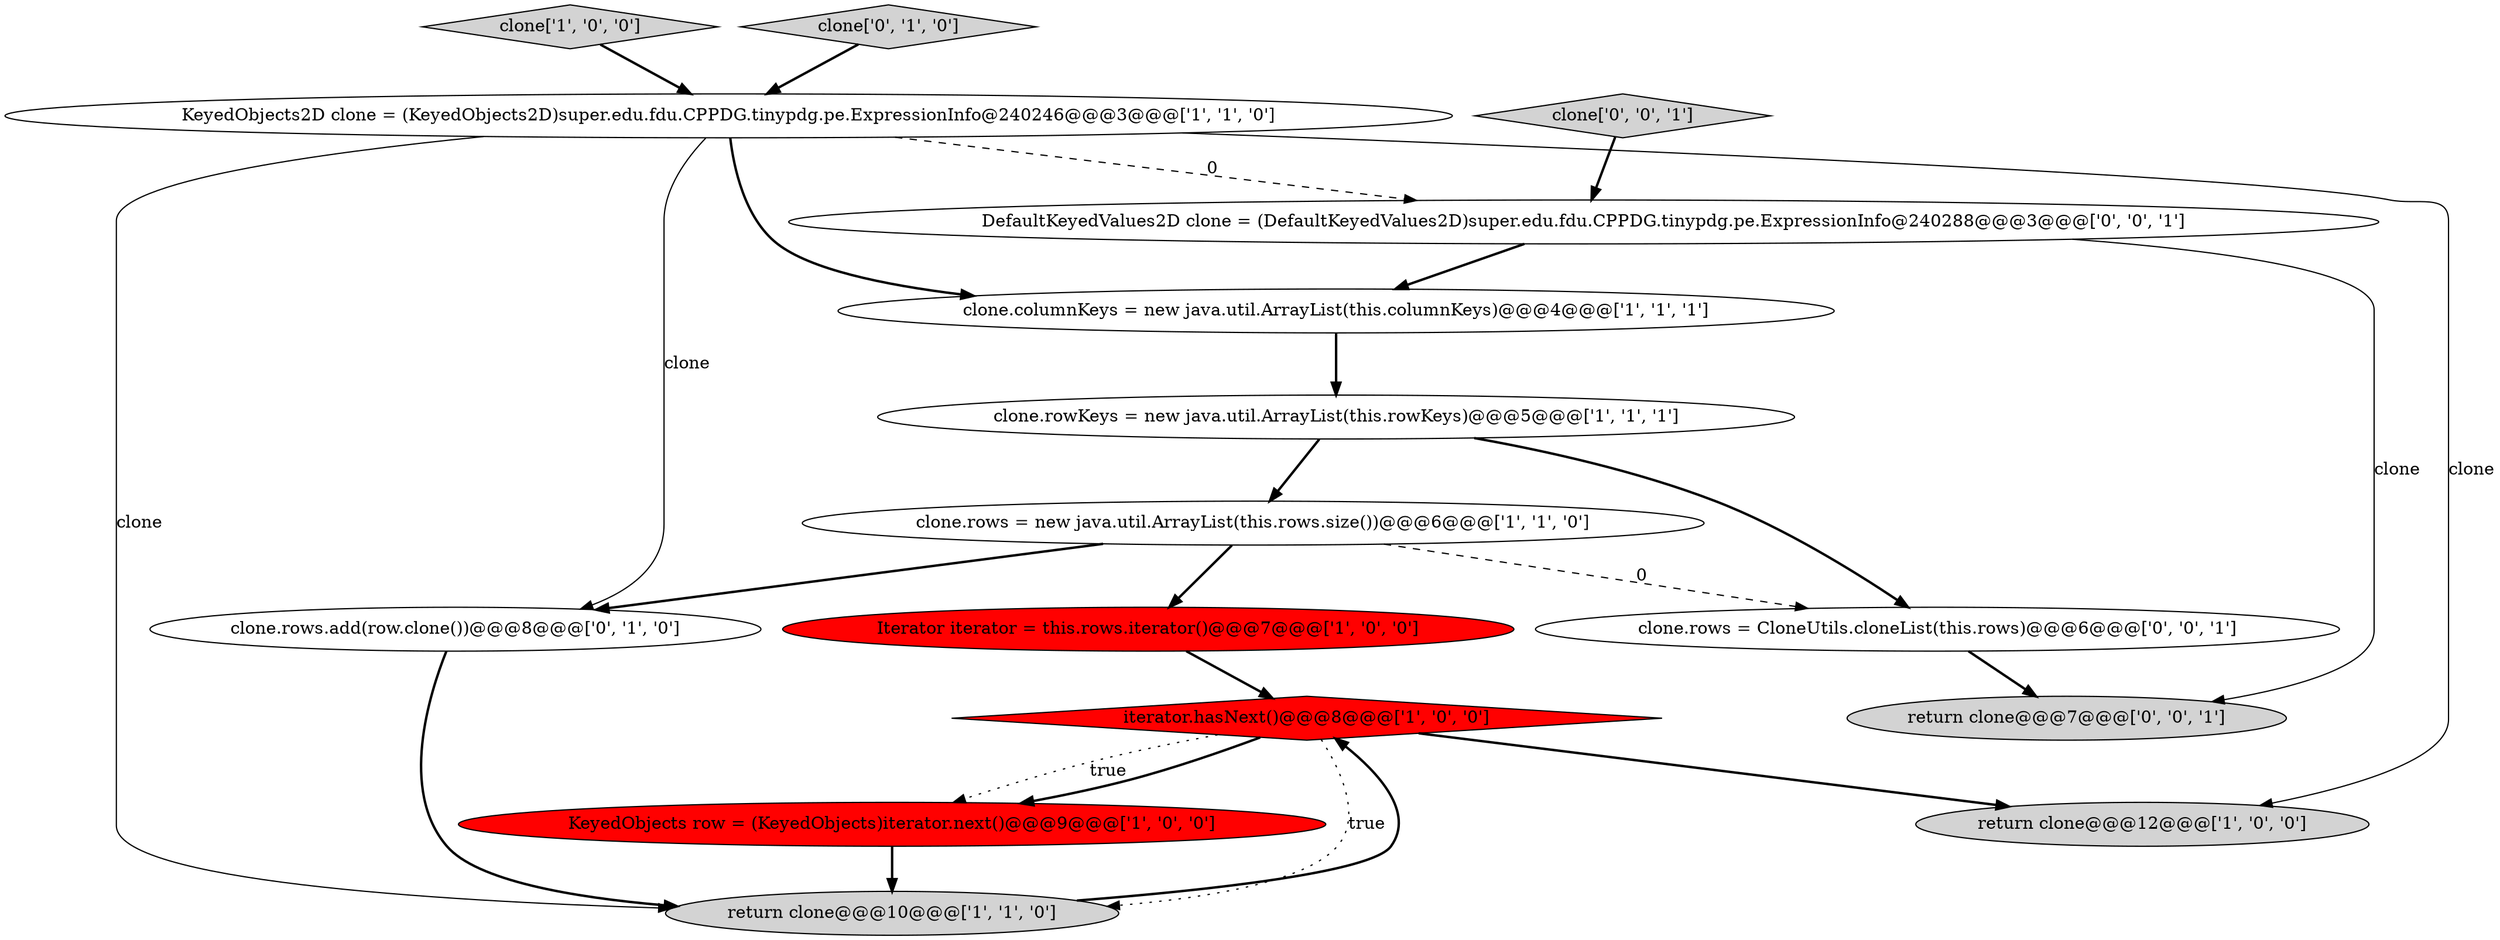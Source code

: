 digraph {
9 [style = filled, label = "Iterator iterator = this.rows.iterator()@@@7@@@['1', '0', '0']", fillcolor = red, shape = ellipse image = "AAA1AAABBB1BBB"];
11 [style = filled, label = "clone.rows.add(row.clone())@@@8@@@['0', '1', '0']", fillcolor = white, shape = ellipse image = "AAA0AAABBB2BBB"];
12 [style = filled, label = "clone.rows = CloneUtils.cloneList(this.rows)@@@6@@@['0', '0', '1']", fillcolor = white, shape = ellipse image = "AAA0AAABBB3BBB"];
2 [style = filled, label = "clone.rows = new java.util.ArrayList(this.rows.size())@@@6@@@['1', '1', '0']", fillcolor = white, shape = ellipse image = "AAA0AAABBB1BBB"];
3 [style = filled, label = "clone.rowKeys = new java.util.ArrayList(this.rowKeys)@@@5@@@['1', '1', '1']", fillcolor = white, shape = ellipse image = "AAA0AAABBB1BBB"];
0 [style = filled, label = "return clone@@@12@@@['1', '0', '0']", fillcolor = lightgray, shape = ellipse image = "AAA0AAABBB1BBB"];
13 [style = filled, label = "return clone@@@7@@@['0', '0', '1']", fillcolor = lightgray, shape = ellipse image = "AAA0AAABBB3BBB"];
14 [style = filled, label = "DefaultKeyedValues2D clone = (DefaultKeyedValues2D)super.edu.fdu.CPPDG.tinypdg.pe.ExpressionInfo@240288@@@3@@@['0', '0', '1']", fillcolor = white, shape = ellipse image = "AAA0AAABBB3BBB"];
15 [style = filled, label = "clone['0', '0', '1']", fillcolor = lightgray, shape = diamond image = "AAA0AAABBB3BBB"];
5 [style = filled, label = "return clone@@@10@@@['1', '1', '0']", fillcolor = lightgray, shape = ellipse image = "AAA0AAABBB1BBB"];
6 [style = filled, label = "clone['1', '0', '0']", fillcolor = lightgray, shape = diamond image = "AAA0AAABBB1BBB"];
7 [style = filled, label = "KeyedObjects2D clone = (KeyedObjects2D)super.edu.fdu.CPPDG.tinypdg.pe.ExpressionInfo@240246@@@3@@@['1', '1', '0']", fillcolor = white, shape = ellipse image = "AAA0AAABBB1BBB"];
8 [style = filled, label = "clone.columnKeys = new java.util.ArrayList(this.columnKeys)@@@4@@@['1', '1', '1']", fillcolor = white, shape = ellipse image = "AAA0AAABBB1BBB"];
4 [style = filled, label = "iterator.hasNext()@@@8@@@['1', '0', '0']", fillcolor = red, shape = diamond image = "AAA1AAABBB1BBB"];
10 [style = filled, label = "clone['0', '1', '0']", fillcolor = lightgray, shape = diamond image = "AAA0AAABBB2BBB"];
1 [style = filled, label = "KeyedObjects row = (KeyedObjects)iterator.next()@@@9@@@['1', '0', '0']", fillcolor = red, shape = ellipse image = "AAA1AAABBB1BBB"];
1->5 [style = bold, label=""];
4->5 [style = dotted, label="true"];
15->14 [style = bold, label=""];
4->1 [style = dotted, label="true"];
7->14 [style = dashed, label="0"];
9->4 [style = bold, label=""];
8->3 [style = bold, label=""];
2->9 [style = bold, label=""];
3->12 [style = bold, label=""];
7->8 [style = bold, label=""];
10->7 [style = bold, label=""];
4->0 [style = bold, label=""];
7->0 [style = solid, label="clone"];
12->13 [style = bold, label=""];
2->12 [style = dashed, label="0"];
11->5 [style = bold, label=""];
3->2 [style = bold, label=""];
7->5 [style = solid, label="clone"];
5->4 [style = bold, label=""];
4->1 [style = bold, label=""];
14->8 [style = bold, label=""];
6->7 [style = bold, label=""];
14->13 [style = solid, label="clone"];
2->11 [style = bold, label=""];
7->11 [style = solid, label="clone"];
}
